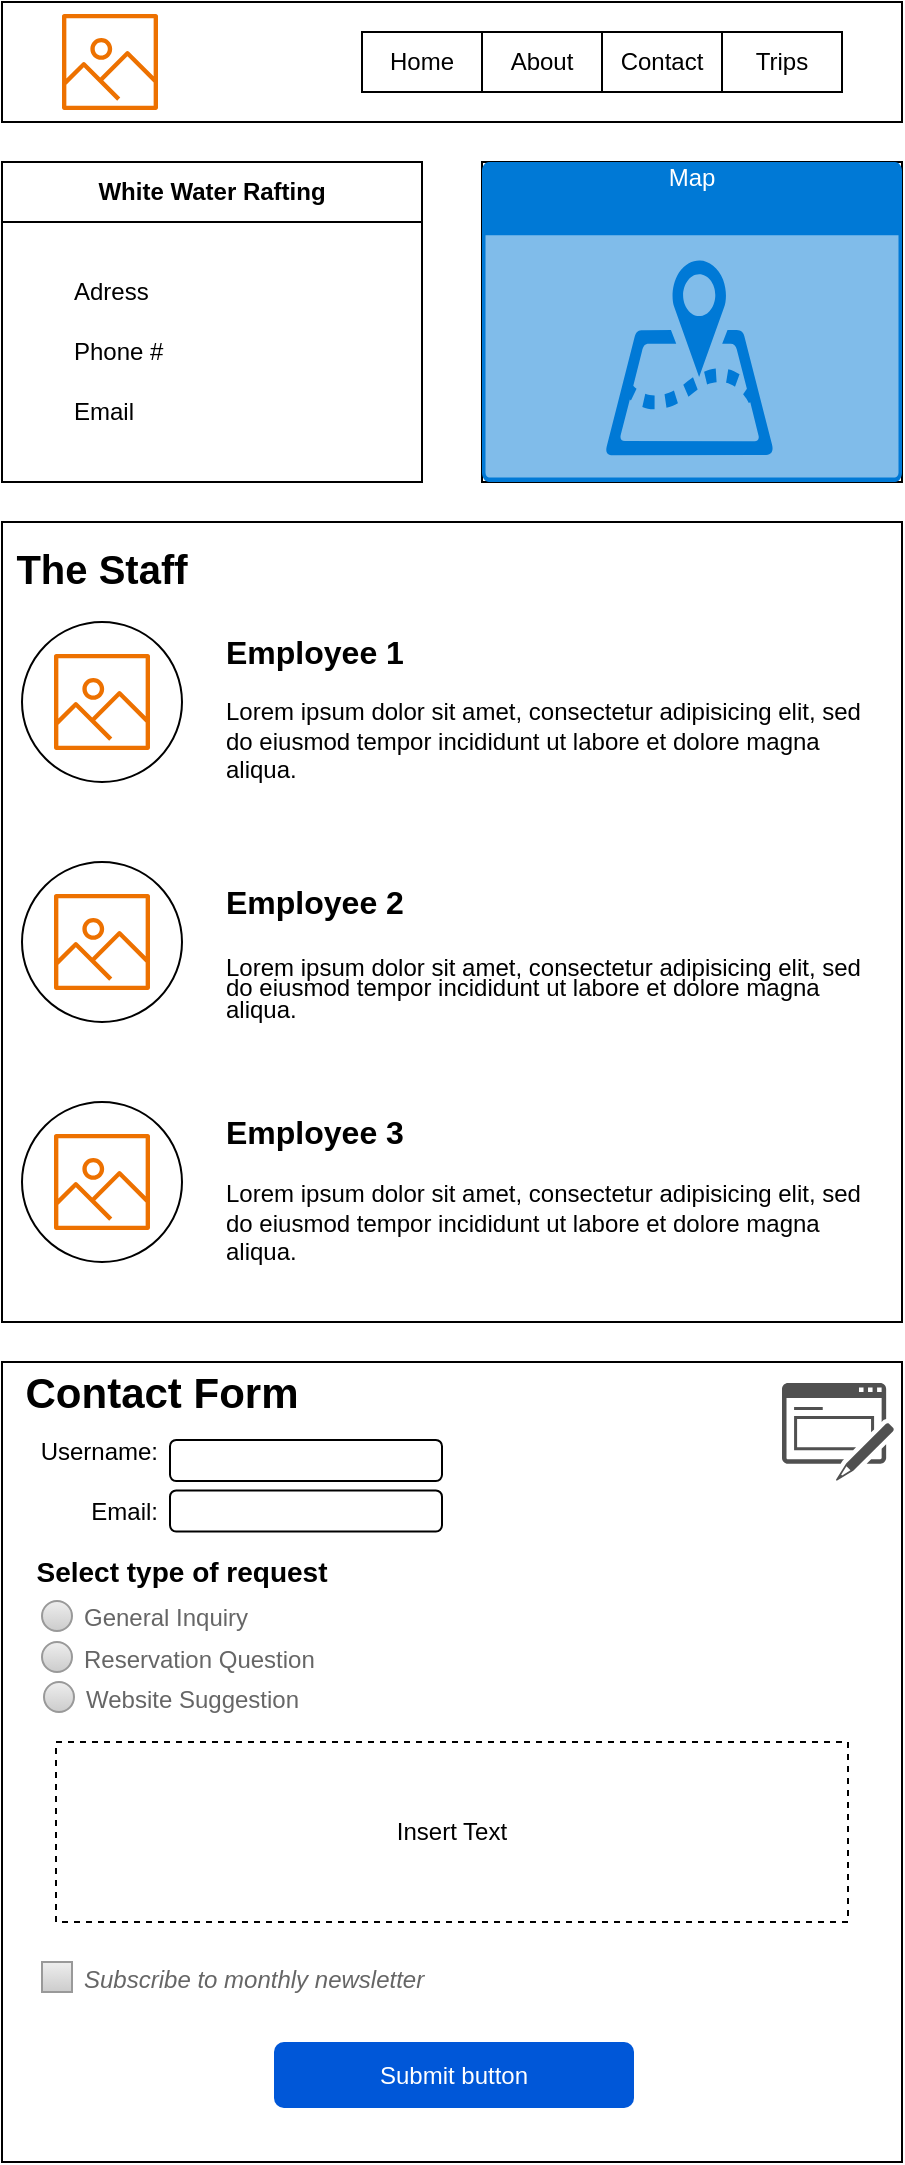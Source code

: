 <mxfile version="26.0.11">
  <diagram name="Page-1" id="twlMFPdqtfMhhV3uWWkS">
    <mxGraphModel dx="1042" dy="565" grid="1" gridSize="10" guides="1" tooltips="1" connect="1" arrows="1" fold="1" page="1" pageScale="1" pageWidth="850" pageHeight="1100" math="0" shadow="0">
      <root>
        <mxCell id="0" />
        <mxCell id="1" parent="0" />
        <mxCell id="vozHhTUA0gxIrQGrkt-b-33" value="" style="rounded=0;whiteSpace=wrap;html=1;" parent="1" vertex="1">
          <mxGeometry x="200" width="450" height="60" as="geometry" />
        </mxCell>
        <mxCell id="vozHhTUA0gxIrQGrkt-b-32" value="" style="sketch=0;outlineConnect=0;fontColor=#232F3E;gradientColor=none;fillColor=#ED7100;strokeColor=none;dashed=0;verticalLabelPosition=bottom;verticalAlign=top;align=center;html=1;fontSize=12;fontStyle=0;aspect=fixed;pointerEvents=1;shape=mxgraph.aws4.container_registry_image;" parent="1" vertex="1">
          <mxGeometry x="230" y="6" width="48" height="48" as="geometry" />
        </mxCell>
        <mxCell id="vozHhTUA0gxIrQGrkt-b-34" value="" style="rounded=0;whiteSpace=wrap;html=1;" parent="1" vertex="1">
          <mxGeometry x="380" y="15" width="240" height="30" as="geometry" />
        </mxCell>
        <mxCell id="vozHhTUA0gxIrQGrkt-b-35" value="" style="endArrow=none;html=1;rounded=0;entryX=0.25;entryY=0;entryDx=0;entryDy=0;exitX=0.25;exitY=1;exitDx=0;exitDy=0;" parent="1" source="vozHhTUA0gxIrQGrkt-b-34" target="vozHhTUA0gxIrQGrkt-b-34" edge="1">
          <mxGeometry width="50" height="50" relative="1" as="geometry">
            <mxPoint x="400" y="190" as="sourcePoint" />
            <mxPoint x="450" y="140" as="targetPoint" />
          </mxGeometry>
        </mxCell>
        <mxCell id="vozHhTUA0gxIrQGrkt-b-36" value="" style="endArrow=none;html=1;rounded=0;entryX=0.5;entryY=0;entryDx=0;entryDy=0;exitX=0.5;exitY=1;exitDx=0;exitDy=0;" parent="1" source="vozHhTUA0gxIrQGrkt-b-34" target="vozHhTUA0gxIrQGrkt-b-34" edge="1">
          <mxGeometry width="50" height="50" relative="1" as="geometry">
            <mxPoint x="400" y="190" as="sourcePoint" />
            <mxPoint x="450" y="140" as="targetPoint" />
          </mxGeometry>
        </mxCell>
        <mxCell id="vozHhTUA0gxIrQGrkt-b-37" value="" style="endArrow=none;html=1;rounded=0;entryX=0.75;entryY=0;entryDx=0;entryDy=0;exitX=0.75;exitY=1;exitDx=0;exitDy=0;" parent="1" source="vozHhTUA0gxIrQGrkt-b-34" target="vozHhTUA0gxIrQGrkt-b-34" edge="1">
          <mxGeometry width="50" height="50" relative="1" as="geometry">
            <mxPoint x="400" y="190" as="sourcePoint" />
            <mxPoint x="450" y="140" as="targetPoint" />
          </mxGeometry>
        </mxCell>
        <mxCell id="vozHhTUA0gxIrQGrkt-b-38" value="Home" style="text;html=1;align=center;verticalAlign=middle;whiteSpace=wrap;rounded=0;" parent="1" vertex="1">
          <mxGeometry x="380" y="15" width="60" height="30" as="geometry" />
        </mxCell>
        <mxCell id="vozHhTUA0gxIrQGrkt-b-39" value="About" style="text;html=1;align=center;verticalAlign=middle;whiteSpace=wrap;rounded=0;" parent="1" vertex="1">
          <mxGeometry x="440" y="15" width="60" height="30" as="geometry" />
        </mxCell>
        <mxCell id="vozHhTUA0gxIrQGrkt-b-40" value="Contact" style="text;html=1;align=center;verticalAlign=middle;whiteSpace=wrap;rounded=0;" parent="1" vertex="1">
          <mxGeometry x="500" y="15" width="60" height="30" as="geometry" />
        </mxCell>
        <mxCell id="vozHhTUA0gxIrQGrkt-b-41" value="Trips" style="text;html=1;align=center;verticalAlign=middle;whiteSpace=wrap;rounded=0;" parent="1" vertex="1">
          <mxGeometry x="560" y="15" width="60" height="30" as="geometry" />
        </mxCell>
        <mxCell id="vozHhTUA0gxIrQGrkt-b-43" value="" style="rounded=0;whiteSpace=wrap;html=1;" parent="1" vertex="1">
          <mxGeometry x="440" y="80" width="210" height="160" as="geometry" />
        </mxCell>
        <mxCell id="vozHhTUA0gxIrQGrkt-b-55" value="" style="rounded=0;whiteSpace=wrap;html=1;" parent="1" vertex="1">
          <mxGeometry x="200" y="80" width="210" height="160" as="geometry" />
        </mxCell>
        <mxCell id="vozHhTUA0gxIrQGrkt-b-60" value="Adress" style="text;strokeColor=none;fillColor=none;align=left;verticalAlign=middle;spacingLeft=4;spacingRight=4;overflow=hidden;points=[[0,0.5],[1,0.5]];portConstraint=eastwest;rotatable=0;whiteSpace=wrap;html=1;" parent="1" vertex="1">
          <mxGeometry x="230" y="130" width="80" height="30" as="geometry" />
        </mxCell>
        <mxCell id="vozHhTUA0gxIrQGrkt-b-61" value="Phone #" style="text;strokeColor=none;fillColor=none;align=left;verticalAlign=middle;spacingLeft=4;spacingRight=4;overflow=hidden;points=[[0,0.5],[1,0.5]];portConstraint=eastwest;rotatable=0;whiteSpace=wrap;html=1;" parent="1" vertex="1">
          <mxGeometry x="230" y="160" width="80" height="30" as="geometry" />
        </mxCell>
        <mxCell id="vozHhTUA0gxIrQGrkt-b-62" value="Email" style="text;strokeColor=none;fillColor=none;align=left;verticalAlign=middle;spacingLeft=4;spacingRight=4;overflow=hidden;points=[[0,0.5],[1,0.5]];portConstraint=eastwest;rotatable=0;whiteSpace=wrap;html=1;" parent="1" vertex="1">
          <mxGeometry x="230" y="190" width="80" height="30" as="geometry" />
        </mxCell>
        <mxCell id="vozHhTUA0gxIrQGrkt-b-63" value="&lt;b&gt;White Water Rafting&lt;/b&gt;" style="text;html=1;align=center;verticalAlign=middle;whiteSpace=wrap;rounded=0;" parent="1" vertex="1">
          <mxGeometry x="200" y="80" width="210" height="30" as="geometry" />
        </mxCell>
        <mxCell id="vozHhTUA0gxIrQGrkt-b-64" value="" style="endArrow=none;html=1;rounded=0;exitX=0;exitY=1;exitDx=0;exitDy=0;entryX=1;entryY=1;entryDx=0;entryDy=0;" parent="1" source="vozHhTUA0gxIrQGrkt-b-63" target="vozHhTUA0gxIrQGrkt-b-63" edge="1">
          <mxGeometry width="50" height="50" relative="1" as="geometry">
            <mxPoint x="400" y="190" as="sourcePoint" />
            <mxPoint x="450" y="140" as="targetPoint" />
          </mxGeometry>
        </mxCell>
        <mxCell id="vozHhTUA0gxIrQGrkt-b-65" value="Map" style="html=1;whiteSpace=wrap;strokeColor=none;fillColor=#0079D6;labelPosition=center;verticalLabelPosition=middle;verticalAlign=top;align=center;fontSize=12;outlineConnect=0;spacingTop=-6;fontColor=#FFFFFF;sketch=0;shape=mxgraph.sitemap.map;" parent="1" vertex="1">
          <mxGeometry x="440" y="80" width="210" height="160" as="geometry" />
        </mxCell>
        <mxCell id="vozHhTUA0gxIrQGrkt-b-67" value="" style="rounded=0;whiteSpace=wrap;html=1;" parent="1" vertex="1">
          <mxGeometry x="200" y="260" width="450" height="400" as="geometry" />
        </mxCell>
        <mxCell id="vozHhTUA0gxIrQGrkt-b-69" value="&lt;h1&gt;&lt;font style=&quot;font-size: 20px;&quot;&gt;The Staff&lt;/font&gt;&lt;/h1&gt;" style="text;html=1;align=center;verticalAlign=middle;whiteSpace=wrap;rounded=0;fontStyle=1;fontSize=16;" parent="1" vertex="1">
          <mxGeometry x="200" y="260" width="100" height="40" as="geometry" />
        </mxCell>
        <mxCell id="vozHhTUA0gxIrQGrkt-b-70" value="" style="ellipse;whiteSpace=wrap;html=1;aspect=fixed;" parent="1" vertex="1">
          <mxGeometry x="210" y="310" width="80" height="80" as="geometry" />
        </mxCell>
        <mxCell id="vozHhTUA0gxIrQGrkt-b-71" value="" style="ellipse;whiteSpace=wrap;html=1;aspect=fixed;" parent="1" vertex="1">
          <mxGeometry x="210" y="430" width="80" height="80" as="geometry" />
        </mxCell>
        <mxCell id="vozHhTUA0gxIrQGrkt-b-72" value="" style="ellipse;whiteSpace=wrap;html=1;aspect=fixed;" parent="1" vertex="1">
          <mxGeometry x="210" y="550" width="80" height="80" as="geometry" />
        </mxCell>
        <mxCell id="vozHhTUA0gxIrQGrkt-b-73" value="" style="sketch=0;outlineConnect=0;fontColor=#232F3E;gradientColor=none;fillColor=#ED7100;strokeColor=none;dashed=0;verticalLabelPosition=bottom;verticalAlign=top;align=center;html=1;fontSize=12;fontStyle=0;aspect=fixed;pointerEvents=1;shape=mxgraph.aws4.container_registry_image;" parent="1" vertex="1">
          <mxGeometry x="226" y="326" width="48" height="48" as="geometry" />
        </mxCell>
        <mxCell id="vozHhTUA0gxIrQGrkt-b-74" value="" style="sketch=0;outlineConnect=0;fontColor=#232F3E;gradientColor=none;fillColor=#ED7100;strokeColor=none;dashed=0;verticalLabelPosition=bottom;verticalAlign=top;align=center;html=1;fontSize=12;fontStyle=0;aspect=fixed;pointerEvents=1;shape=mxgraph.aws4.container_registry_image;" parent="1" vertex="1">
          <mxGeometry x="226" y="446" width="48" height="48" as="geometry" />
        </mxCell>
        <mxCell id="vozHhTUA0gxIrQGrkt-b-75" value="" style="sketch=0;outlineConnect=0;fontColor=#232F3E;gradientColor=none;fillColor=#ED7100;strokeColor=none;dashed=0;verticalLabelPosition=bottom;verticalAlign=top;align=center;html=1;fontSize=12;fontStyle=0;aspect=fixed;pointerEvents=1;shape=mxgraph.aws4.container_registry_image;" parent="1" vertex="1">
          <mxGeometry x="226" y="566" width="48" height="48" as="geometry" />
        </mxCell>
        <mxCell id="vozHhTUA0gxIrQGrkt-b-76" value="&lt;h2 style=&quot;margin-top: 0px; line-height: 90%;&quot;&gt;&lt;font style=&quot;font-size: 16px; line-height: 90%;&quot;&gt;Employee 1&lt;/font&gt;&lt;/h2&gt;&lt;p&gt;Lorem ipsum dolor sit amet, consectetur adipisicing elit, sed do eiusmod tempor incididunt ut labore et dolore magna aliqua.&lt;/p&gt;" style="text;html=1;whiteSpace=wrap;overflow=hidden;rounded=0;spacing=2;" parent="1" vertex="1">
          <mxGeometry x="310" y="310" width="320" height="80" as="geometry" />
        </mxCell>
        <mxCell id="vozHhTUA0gxIrQGrkt-b-77" value="&lt;h1 style=&quot;margin-top: 0px; line-height: 90%;&quot;&gt;&lt;span style=&quot;background-color: transparent; color: light-dark(rgb(0, 0, 0), rgb(255, 255, 255)); font-size: 16px;&quot;&gt;Employee 2&lt;/span&gt;&lt;/h1&gt;&lt;p style=&quot;margin-top: 0px; line-height: 90%;&quot;&gt;&lt;span style=&quot;background-color: transparent; color: light-dark(rgb(0, 0, 0), rgb(255, 255, 255)); font-size: 12px; font-weight: normal;&quot;&gt;Lorem ipsum dolor sit amet, consectetur adipisicing elit, sed do eiusmod tempor incididunt ut labore et dolore magna aliqua.&lt;/span&gt;&lt;/p&gt;" style="text;html=1;whiteSpace=wrap;overflow=hidden;rounded=0;spacing=2;" parent="1" vertex="1">
          <mxGeometry x="310" y="430" width="320" height="80" as="geometry" />
        </mxCell>
        <mxCell id="vozHhTUA0gxIrQGrkt-b-78" value="&lt;h2 style=&quot;margin-top: 0px; line-height: 90%;&quot;&gt;&lt;span style=&quot;font-size: 16px;&quot;&gt;Employee 3&lt;/span&gt;&lt;/h2&gt;&lt;p&gt;Lorem ipsum dolor sit amet, consectetur adipisicing elit, sed do eiusmod tempor incididunt ut labore et dolore magna aliqua.&lt;/p&gt;" style="text;html=1;whiteSpace=wrap;overflow=hidden;rounded=0;spacing=2;" parent="1" vertex="1">
          <mxGeometry x="310" y="550" width="320" height="80" as="geometry" />
        </mxCell>
        <mxCell id="vozHhTUA0gxIrQGrkt-b-80" value="" style="rounded=0;whiteSpace=wrap;html=1;" parent="1" vertex="1">
          <mxGeometry x="200" y="680" width="450" height="400" as="geometry" />
        </mxCell>
        <mxCell id="vozHhTUA0gxIrQGrkt-b-81" value="" style="sketch=0;pointerEvents=1;shadow=0;dashed=0;html=1;strokeColor=none;fillColor=#505050;labelPosition=center;verticalLabelPosition=bottom;verticalAlign=top;outlineConnect=0;align=center;shape=mxgraph.office.concepts.form;" parent="1" vertex="1">
          <mxGeometry x="590" y="690.5" width="56" height="49" as="geometry" />
        </mxCell>
        <mxCell id="vozHhTUA0gxIrQGrkt-b-101" value="Username:" style="text;html=1;align=right;verticalAlign=middle;whiteSpace=wrap;rounded=0;" parent="1" vertex="1">
          <mxGeometry x="220" y="709.5" width="60" height="30" as="geometry" />
        </mxCell>
        <mxCell id="vozHhTUA0gxIrQGrkt-b-102" value="Email:" style="text;html=1;align=right;verticalAlign=middle;whiteSpace=wrap;rounded=0;" parent="1" vertex="1">
          <mxGeometry x="220" y="739.5" width="60" height="30" as="geometry" />
        </mxCell>
        <mxCell id="vozHhTUA0gxIrQGrkt-b-103" value="" style="rounded=1;whiteSpace=wrap;html=1;" parent="1" vertex="1">
          <mxGeometry x="284" y="719" width="136" height="20.5" as="geometry" />
        </mxCell>
        <mxCell id="vozHhTUA0gxIrQGrkt-b-104" value="" style="rounded=1;whiteSpace=wrap;html=1;" parent="1" vertex="1">
          <mxGeometry x="284" y="744.25" width="136" height="20.5" as="geometry" />
        </mxCell>
        <mxCell id="vozHhTUA0gxIrQGrkt-b-106" value="Select type of request" style="text;html=1;align=center;verticalAlign=middle;whiteSpace=wrap;rounded=0;fontStyle=1;fontSize=14;" parent="1" vertex="1">
          <mxGeometry x="210" y="769.5" width="160" height="30" as="geometry" />
        </mxCell>
        <mxCell id="vozHhTUA0gxIrQGrkt-b-107" value="&lt;font style=&quot;font-size: 12px;&quot;&gt;General Inquiry&lt;/font&gt;" style="shape=ellipse;fillColor=#eeeeee;strokeColor=#999999;gradientColor=#cccccc;html=1;align=left;spacingLeft=4;fontSize=17;fontColor=#666666;labelPosition=right;shadow=0;" parent="1" vertex="1">
          <mxGeometry x="220" y="799.5" width="15" height="15" as="geometry" />
        </mxCell>
        <mxCell id="vozHhTUA0gxIrQGrkt-b-108" value="&lt;font style=&quot;font-size: 12px;&quot;&gt;Reservation Question&lt;/font&gt;" style="shape=ellipse;fillColor=#eeeeee;strokeColor=#999999;gradientColor=#cccccc;html=1;align=left;spacingLeft=4;fontSize=17;fontColor=#666666;labelPosition=right;shadow=0;" parent="1" vertex="1">
          <mxGeometry x="220" y="820" width="15" height="15" as="geometry" />
        </mxCell>
        <mxCell id="vozHhTUA0gxIrQGrkt-b-109" value="&lt;p&gt;&lt;font style=&quot;font-size: 12px;&quot;&gt;Website Suggestion&lt;/font&gt;&lt;/p&gt;" style="shape=ellipse;fillColor=#eeeeee;strokeColor=#999999;gradientColor=#cccccc;html=1;align=left;spacingLeft=4;fontSize=17;fontColor=#666666;labelPosition=right;shadow=0;" parent="1" vertex="1">
          <mxGeometry x="221" y="840" width="15" height="15" as="geometry" />
        </mxCell>
        <mxCell id="vozHhTUA0gxIrQGrkt-b-111" value="Insert Text" style="text;html=1;align=center;verticalAlign=middle;whiteSpace=wrap;rounded=0;strokeColor=default;dashed=1;" parent="1" vertex="1">
          <mxGeometry x="227" y="870" width="396" height="90" as="geometry" />
        </mxCell>
        <mxCell id="vozHhTUA0gxIrQGrkt-b-112" value="&lt;font style=&quot;font-size: 12px;&quot;&gt;&lt;i&gt;Subscribe to monthly newsletter&lt;/i&gt;&lt;/font&gt;" style="strokeWidth=1;shadow=0;dashed=0;align=center;html=1;shape=mxgraph.mockup.forms.rrect;rSize=0;fillColor=#eeeeee;strokeColor=#999999;gradientColor=#cccccc;align=left;spacingLeft=4;fontSize=17;fontColor=#666666;labelPosition=right;" parent="1" vertex="1">
          <mxGeometry x="220" y="980" width="15" height="15" as="geometry" />
        </mxCell>
        <mxCell id="vozHhTUA0gxIrQGrkt-b-114" value="Submit button" style="rounded=1;fillColor=#0057D8;align=center;strokeColor=none;html=1;whiteSpace=wrap;fontColor=#ffffff;fontSize=12;sketch=0;" parent="1" vertex="1">
          <mxGeometry x="336" y="1020" width="180" height="33" as="geometry" />
        </mxCell>
        <mxCell id="vozHhTUA0gxIrQGrkt-b-116" value="&lt;h2&gt;Contact Form&lt;/h2&gt;" style="text;html=1;align=center;verticalAlign=middle;whiteSpace=wrap;rounded=0;fontStyle=1;fontSize=14;" parent="1" vertex="1">
          <mxGeometry x="200" y="660" width="160" height="70" as="geometry" />
        </mxCell>
      </root>
    </mxGraphModel>
  </diagram>
</mxfile>
